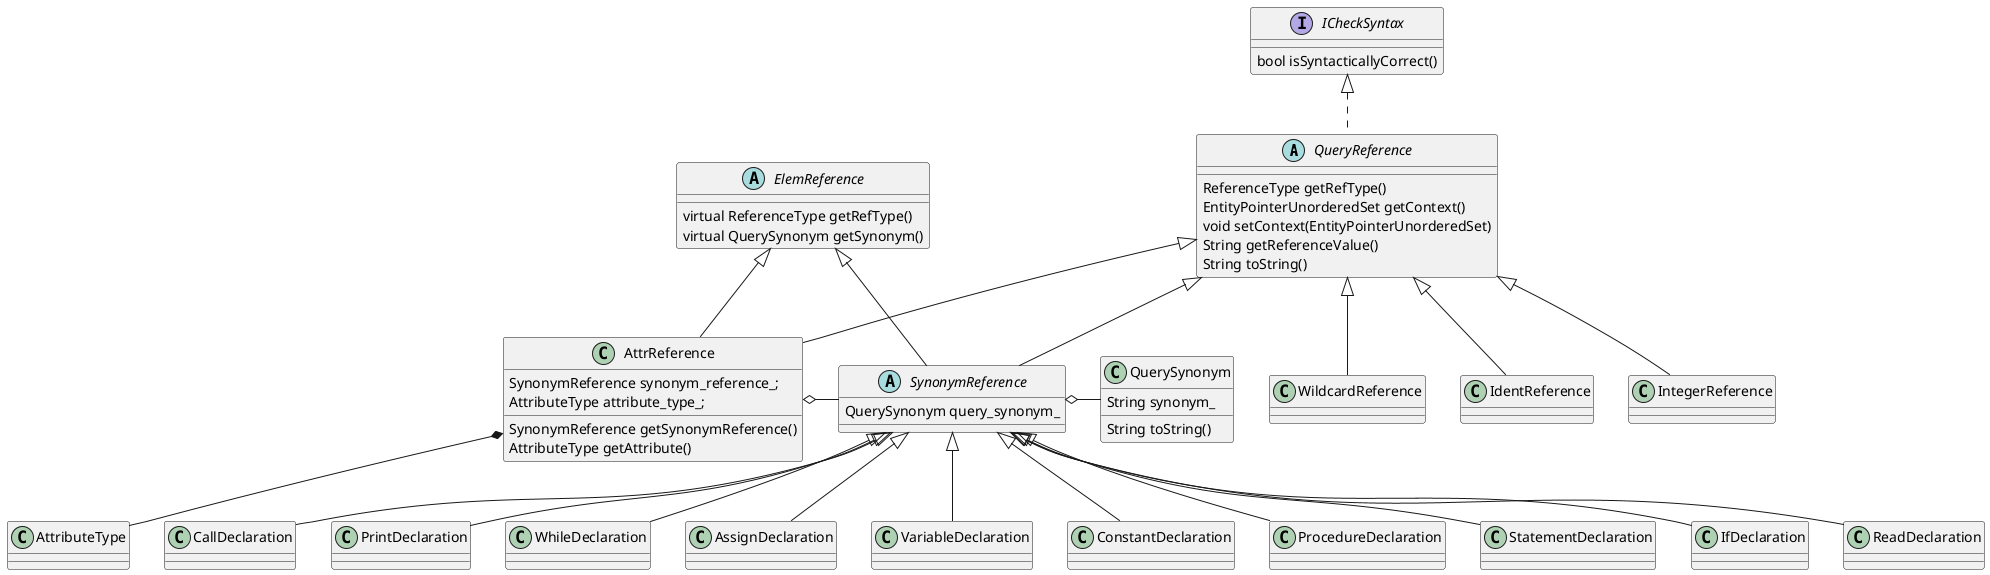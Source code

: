 @startuml



abstract QueryReference{
    ReferenceType getRefType()
    EntityPointerUnorderedSet getContext()
    void setContext(EntityPointerUnorderedSet)
    String getReferenceValue()
    String toString()
}

class WildcardReference {
}

class IdentReference {
}

class IntegerReference {
}

abstract ElemReference {
    virtual ReferenceType getRefType()
    virtual QuerySynonym getSynonym()
}

class AttrReference  {
    SynonymReference synonym_reference_;
    AttributeType attribute_type_;
    SynonymReference getSynonymReference()
    AttributeType getAttribute()
}

abstract SynonymReference {
    QuerySynonym query_synonym_
}

class StatementDeclaration  {
}

class IfDeclaration   {
}

class ReadDeclaration   {
}

class CallDeclaration   {
}

class PrintDeclaration   {
}

class WhileDeclaration   {
}

class AssignDeclaration   {
}

class VariableDeclaration    {
}

class ConstantDeclaration    {
}

class ProcedureDeclaration    {
}

class QuerySynonym{
    String synonym_
    String toString()
}

interface ICheckSyntax {
    bool isSyntacticallyCorrect()
}


ICheckSyntax <|.down. QueryReference

QueryReference <|-down- IdentReference
QueryReference <|-down- IntegerReference
QueryReference <|-down- SynonymReference
QueryReference <|-down- AttrReference
QueryReference <|-down- WildcardReference

ElemReference <|-down- SynonymReference
ElemReference <|-down- AttrReference


SynonymReference <|-down- StatementDeclaration
SynonymReference <|-down- IfDeclaration
SynonymReference <|-down- ReadDeclaration
SynonymReference <|-down- CallDeclaration
SynonymReference <|-down- PrintDeclaration
SynonymReference <|-down- WhileDeclaration
SynonymReference <|-down- AssignDeclaration
SynonymReference <|-down- VariableDeclaration
SynonymReference <|-down- ConstantDeclaration
SynonymReference <|-down- ProcedureDeclaration
SynonymReference o-right- QuerySynonym

AttrReference o-right- SynonymReference
AttrReference *-down- AttributeType
@enduml